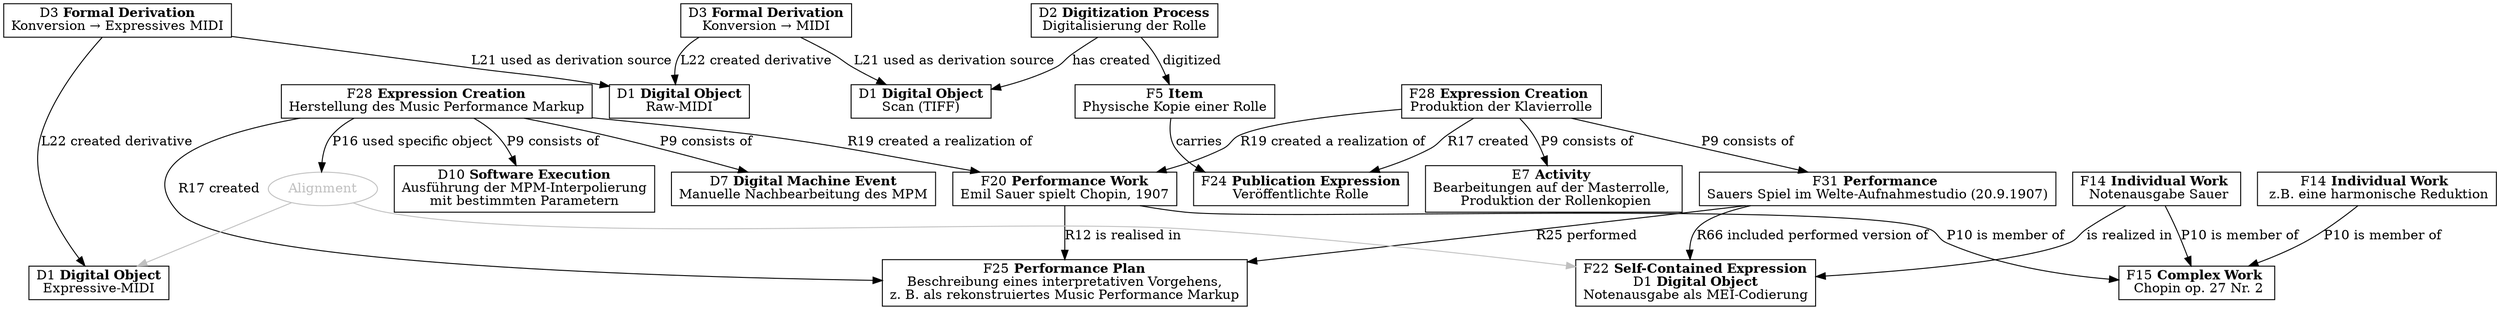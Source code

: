 digraph G {
    node [shape="box"]
    
    ComplexWork[label=<F15 <B>Complex Work</B> <BR/> Chopin op. 27 Nr. 2>]

    PerformanceWork[label=<F20 <B>Performance Work</B><BR/>Emil Sauer spielt Chopin, 1907>]
    PerformancePlan[label=<F25 <B>Performance Plan</B><BR/>Beschreibung eines interpretativen Vorgehens,<BR/>z. B. als rekonstruiertes Music Performance Markup>]
    MPMCreation[label=<F28 <B>Expression Creation</B><BR/>Herstellung des Music Performance Markup>]

    Performance[label=<F31 <B>Performance</B> <BR/>Sauers Spiel im Welte-Aufnahmestudio (20.9.1907)>]

    Performance -> ScoreEdition [label="R66 included performed version of"]

    IndividualWork1[label=<F14 <B>Individual Work</B> <BR/> Notenausgabe Sauer>]
    IndividualWork2[label=<F14 <B>Individual Work</B> <BR/> z.B. eine harmonische Reduktion>]
    Editing[label=<E7 <B>Activity</B> <BR/>Bearbeitungen auf der Masterrolle, <BR/> Produktion der Rollenkopien>]
    PianoRoll[label=<F24 <B>Publication Expression</B><BR/>Veröffentlichte Rolle>]
    PianoRollCopy[label=<F5 <B>Item</B><BR/>Physische Kopie einer Rolle>]
    PianoRollCopy -> PianoRoll[label="carries"]

    Processing[label=<D2 <B>Digitization Process</B><BR/>Digitalisierung der Rolle>]
    Image[label=<D1 <B>Digital Object</B><BR/>Scan (TIFF)>]
    MIDI1[label=<D1 <B>Digital Object</B><BR/>Raw-MIDI>]
    MIDI2[label=<D1 <B>Digital Object</B><BR/>Expressive-MIDI>]

    PerformanceCreation[label=<F28 <B>Expression Creation</B> <BR/>Produktion der Klavierrolle>]
    PerformanceCreation -> Performance[label="P9 consists of"]
    PerformanceCreation -> Editing [label="P9 consists of"]
    PerformanceCreation -> PerformanceWork [label="R19 created a realization of"]
    PerformanceCreation -> PianoRoll [label="R17 created"]

    InterpolationAlgorithm[label=<D10 <B>Software Execution</B><BR/>Ausführung der MPM-Interpolierung<BR/>mit bestimmten Parametern>]
    ManualInterpolation[label=<D7 <B>Digital Machine Event</B><BR/>Manuelle Nachbearbeitung des MPM>]

    MPMCreation -> PerformanceWork [label="R19 created a realization of"]
    MPMCreation -> PerformancePlan [label="R17 created"]
    MPMCreation -> InterpolationAlgorithm [label="P9 consists of"]
    MPMCreation -> ManualInterpolation [label="P9 consists of"]
    MPMCreation -> Alignment [label="P16 used specific object"]

    Processing -> PianoRollCopy [label="digitized"]
    Processing -> Image [label="has created"]

    ImageToRaw[label=<D3 <B>Formal Derivation</B><BR/>Konversion → MIDI>]
    ImageToRaw -> Image [label="L21 used as derivation source"]
    ImageToRaw -> MIDI1 [label="L22 created derivative"]

    RawToExpr[label=<D3 <B>Formal Derivation</B><BR/>Konversion → Expressives MIDI>]
    RawToExpr -> MIDI1 [label="L21 used as derivation source"]
    RawToExpr -> MIDI2 [label="L22 created derivative"]

    PerformanceWork -> PerformancePlan [label="R12 is realised in"]
    PerformanceWork -> ComplexWork [label="P10 is member of"]
    Performance -> PerformancePlan [label="R25 performed"]

    Alignment[color="grey" fontcolor="grey" shape="oval"]
    Alignment -> MIDI2, ScoreEdition [color="grey"]

    ScoreEdition[label=<F22 <B>Self-Contained Expression</B><BR/>D1 <B>Digital Object</B><BR/>Notenausgabe als MEI-Codierung>]
    IndividualWork1 -> ScoreEdition [label="is realized in"]

    IndividualWork1 -> ComplexWork [label="P10 is member of"]
    IndividualWork2 -> ComplexWork [label="P10 is member of"]
}
